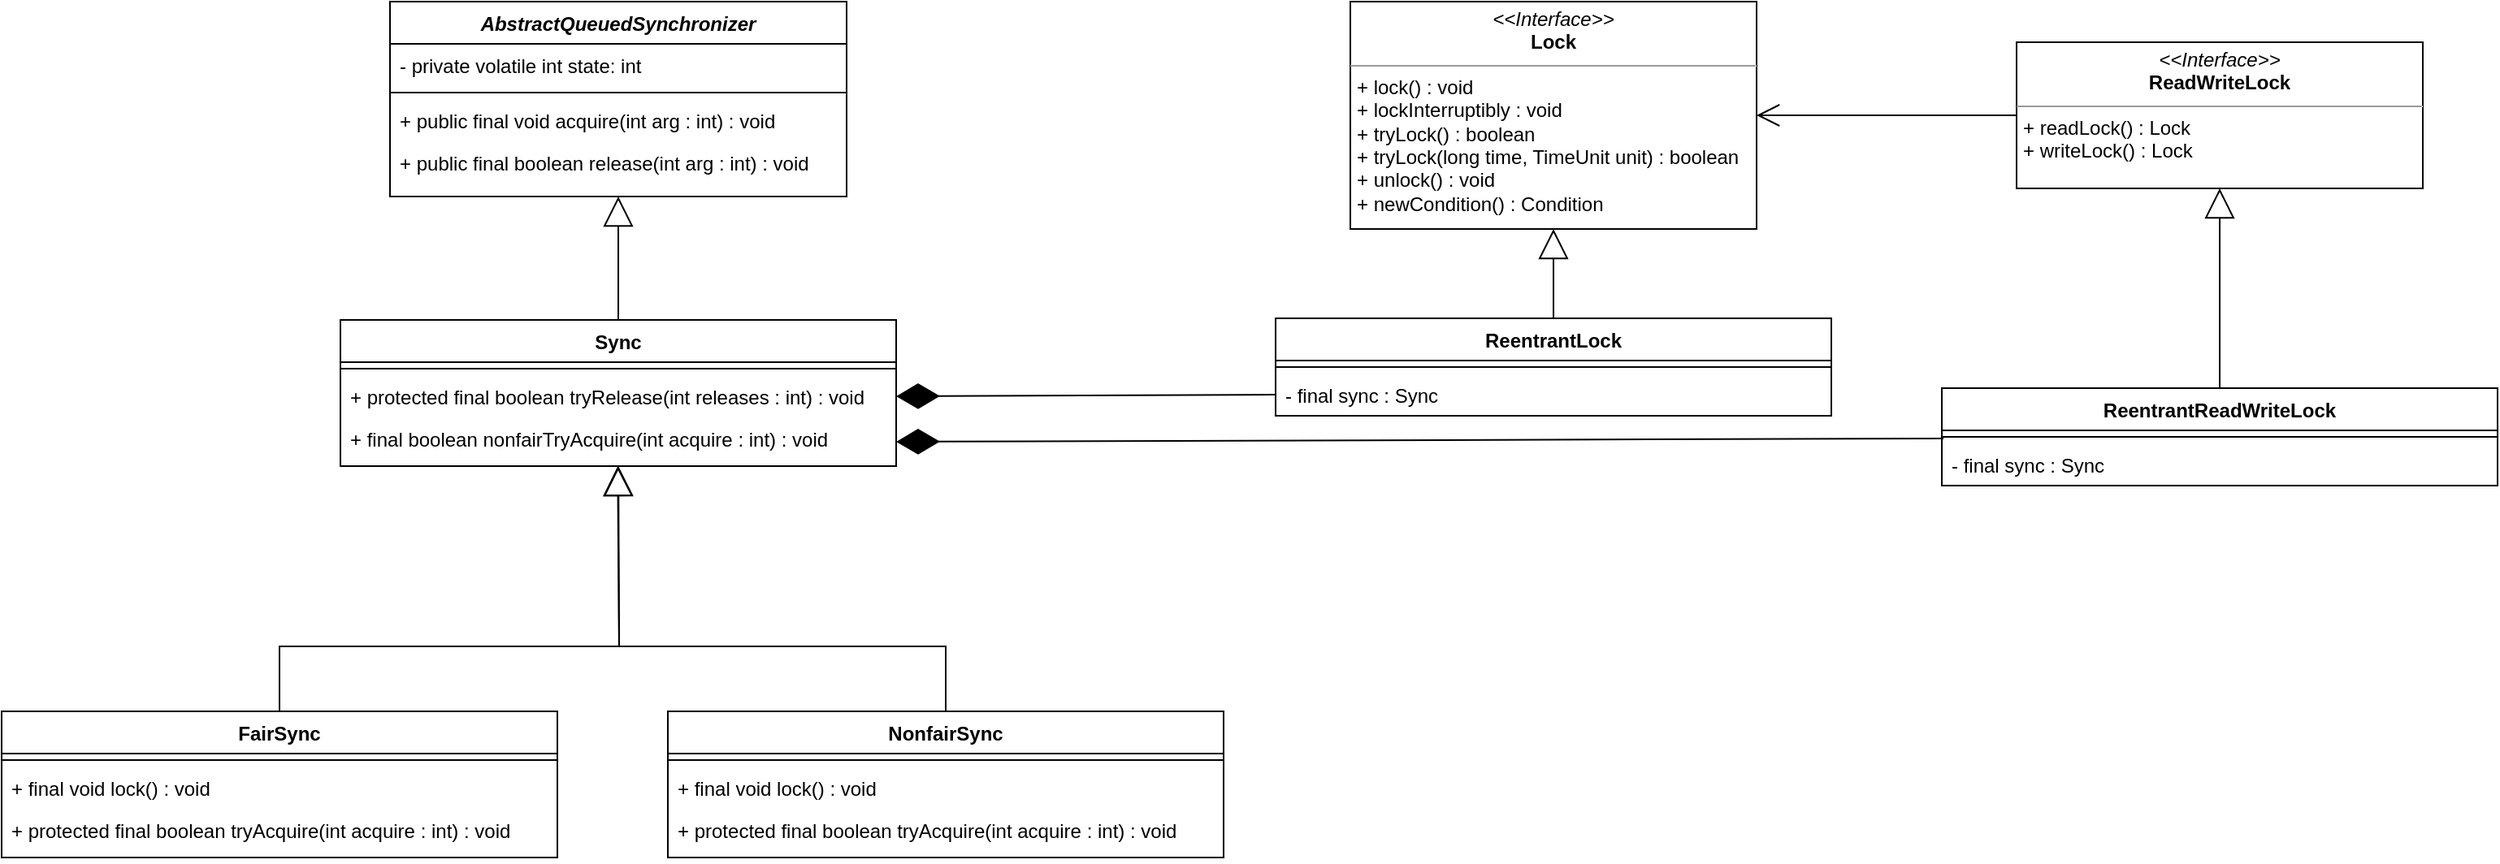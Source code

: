 <mxfile version="19.0.2" type="github">
  <diagram id="C5RBs43oDa-KdzZeNtuy" name="Page-1">
    <mxGraphModel dx="1186" dy="591" grid="1" gridSize="10" guides="1" tooltips="1" connect="1" arrows="1" fold="1" page="1" pageScale="1" pageWidth="827" pageHeight="1169" math="0" shadow="0">
      <root>
        <mxCell id="WIyWlLk6GJQsqaUBKTNV-0" />
        <mxCell id="WIyWlLk6GJQsqaUBKTNV-1" parent="WIyWlLk6GJQsqaUBKTNV-0" />
        <mxCell id="zkfFHV4jXpPFQw0GAbJ--0" value="AbstractQueuedSynchronizer" style="swimlane;fontStyle=3;align=center;verticalAlign=top;childLayout=stackLayout;horizontal=1;startSize=26;horizontalStack=0;resizeParent=1;resizeLast=0;collapsible=1;marginBottom=0;rounded=0;shadow=0;strokeWidth=1;" parent="WIyWlLk6GJQsqaUBKTNV-1" vertex="1">
          <mxGeometry x="279" y="40" width="281" height="120" as="geometry">
            <mxRectangle x="230" y="140" width="160" height="26" as="alternateBounds" />
          </mxGeometry>
        </mxCell>
        <mxCell id="zkfFHV4jXpPFQw0GAbJ--1" value="- private volatile int state: int" style="text;align=left;verticalAlign=top;spacingLeft=4;spacingRight=4;overflow=hidden;rotatable=0;points=[[0,0.5],[1,0.5]];portConstraint=eastwest;" parent="zkfFHV4jXpPFQw0GAbJ--0" vertex="1">
          <mxGeometry y="26" width="281" height="26" as="geometry" />
        </mxCell>
        <mxCell id="zkfFHV4jXpPFQw0GAbJ--4" value="" style="line;html=1;strokeWidth=1;align=left;verticalAlign=middle;spacingTop=-1;spacingLeft=3;spacingRight=3;rotatable=0;labelPosition=right;points=[];portConstraint=eastwest;" parent="zkfFHV4jXpPFQw0GAbJ--0" vertex="1">
          <mxGeometry y="52" width="281" height="8" as="geometry" />
        </mxCell>
        <mxCell id="zkfFHV4jXpPFQw0GAbJ--5" value="+ public final void acquire(int arg : int) : void" style="text;align=left;verticalAlign=top;spacingLeft=4;spacingRight=4;overflow=hidden;rotatable=0;points=[[0,0.5],[1,0.5]];portConstraint=eastwest;" parent="zkfFHV4jXpPFQw0GAbJ--0" vertex="1">
          <mxGeometry y="60" width="281" height="26" as="geometry" />
        </mxCell>
        <mxCell id="hKoqzRAm1YRulLx25c4u-0" value="+ public final boolean release(int arg : int) : void" style="text;align=left;verticalAlign=top;spacingLeft=4;spacingRight=4;overflow=hidden;rotatable=0;points=[[0,0.5],[1,0.5]];portConstraint=eastwest;" parent="zkfFHV4jXpPFQw0GAbJ--0" vertex="1">
          <mxGeometry y="86" width="281" height="26" as="geometry" />
        </mxCell>
        <mxCell id="hKoqzRAm1YRulLx25c4u-2" value="Sync" style="swimlane;fontStyle=1;align=center;verticalAlign=top;childLayout=stackLayout;horizontal=1;startSize=26;horizontalStack=0;resizeParent=1;resizeParentMax=0;resizeLast=0;collapsible=1;marginBottom=0;" parent="WIyWlLk6GJQsqaUBKTNV-1" vertex="1">
          <mxGeometry x="248.5" y="236" width="342" height="90" as="geometry" />
        </mxCell>
        <mxCell id="hKoqzRAm1YRulLx25c4u-4" value="" style="line;strokeWidth=1;fillColor=none;align=left;verticalAlign=middle;spacingTop=-1;spacingLeft=3;spacingRight=3;rotatable=0;labelPosition=right;points=[];portConstraint=eastwest;" parent="hKoqzRAm1YRulLx25c4u-2" vertex="1">
          <mxGeometry y="26" width="342" height="8" as="geometry" />
        </mxCell>
        <mxCell id="hKoqzRAm1YRulLx25c4u-5" value="+ protected final boolean tryRelease(int releases : int) : void" style="text;strokeColor=none;fillColor=none;align=left;verticalAlign=top;spacingLeft=4;spacingRight=4;overflow=hidden;rotatable=0;points=[[0,0.5],[1,0.5]];portConstraint=eastwest;" parent="hKoqzRAm1YRulLx25c4u-2" vertex="1">
          <mxGeometry y="34" width="342" height="26" as="geometry" />
        </mxCell>
        <mxCell id="hKoqzRAm1YRulLx25c4u-8" value="+ final boolean nonfairTryAcquire(int acquire : int) : void" style="text;strokeColor=none;fillColor=none;align=left;verticalAlign=top;spacingLeft=4;spacingRight=4;overflow=hidden;rotatable=0;points=[[0,0.5],[1,0.5]];portConstraint=eastwest;" parent="hKoqzRAm1YRulLx25c4u-2" vertex="1">
          <mxGeometry y="60" width="342" height="30" as="geometry" />
        </mxCell>
        <mxCell id="hKoqzRAm1YRulLx25c4u-6" value="" style="endArrow=block;endSize=16;endFill=0;html=1;rounded=0;entryX=0.5;entryY=1;entryDx=0;entryDy=0;exitX=0.5;exitY=0;exitDx=0;exitDy=0;" parent="WIyWlLk6GJQsqaUBKTNV-1" source="hKoqzRAm1YRulLx25c4u-2" target="zkfFHV4jXpPFQw0GAbJ--0" edge="1">
          <mxGeometry width="160" relative="1" as="geometry">
            <mxPoint x="310" y="390" as="sourcePoint" />
            <mxPoint x="470" y="390" as="targetPoint" />
          </mxGeometry>
        </mxCell>
        <mxCell id="hKoqzRAm1YRulLx25c4u-9" value="FairSync" style="swimlane;fontStyle=1;align=center;verticalAlign=top;childLayout=stackLayout;horizontal=1;startSize=26;horizontalStack=0;resizeParent=1;resizeParentMax=0;resizeLast=0;collapsible=1;marginBottom=0;" parent="WIyWlLk6GJQsqaUBKTNV-1" vertex="1">
          <mxGeometry x="40" y="477" width="342" height="90" as="geometry" />
        </mxCell>
        <mxCell id="hKoqzRAm1YRulLx25c4u-10" value="" style="line;strokeWidth=1;fillColor=none;align=left;verticalAlign=middle;spacingTop=-1;spacingLeft=3;spacingRight=3;rotatable=0;labelPosition=right;points=[];portConstraint=eastwest;" parent="hKoqzRAm1YRulLx25c4u-9" vertex="1">
          <mxGeometry y="26" width="342" height="8" as="geometry" />
        </mxCell>
        <mxCell id="hKoqzRAm1YRulLx25c4u-11" value="+ final void lock() : void" style="text;strokeColor=none;fillColor=none;align=left;verticalAlign=top;spacingLeft=4;spacingRight=4;overflow=hidden;rotatable=0;points=[[0,0.5],[1,0.5]];portConstraint=eastwest;" parent="hKoqzRAm1YRulLx25c4u-9" vertex="1">
          <mxGeometry y="34" width="342" height="26" as="geometry" />
        </mxCell>
        <mxCell id="hKoqzRAm1YRulLx25c4u-12" value="+ protected final boolean tryAcquire(int acquire : int) : void" style="text;strokeColor=none;fillColor=none;align=left;verticalAlign=top;spacingLeft=4;spacingRight=4;overflow=hidden;rotatable=0;points=[[0,0.5],[1,0.5]];portConstraint=eastwest;" parent="hKoqzRAm1YRulLx25c4u-9" vertex="1">
          <mxGeometry y="60" width="342" height="30" as="geometry" />
        </mxCell>
        <mxCell id="hKoqzRAm1YRulLx25c4u-13" value="NonfairSync" style="swimlane;fontStyle=1;align=center;verticalAlign=top;childLayout=stackLayout;horizontal=1;startSize=26;horizontalStack=0;resizeParent=1;resizeParentMax=0;resizeLast=0;collapsible=1;marginBottom=0;" parent="WIyWlLk6GJQsqaUBKTNV-1" vertex="1">
          <mxGeometry x="450" y="477" width="342" height="90" as="geometry" />
        </mxCell>
        <mxCell id="hKoqzRAm1YRulLx25c4u-14" value="" style="line;strokeWidth=1;fillColor=none;align=left;verticalAlign=middle;spacingTop=-1;spacingLeft=3;spacingRight=3;rotatable=0;labelPosition=right;points=[];portConstraint=eastwest;" parent="hKoqzRAm1YRulLx25c4u-13" vertex="1">
          <mxGeometry y="26" width="342" height="8" as="geometry" />
        </mxCell>
        <mxCell id="hKoqzRAm1YRulLx25c4u-15" value="+ final void lock() : void" style="text;strokeColor=none;fillColor=none;align=left;verticalAlign=top;spacingLeft=4;spacingRight=4;overflow=hidden;rotatable=0;points=[[0,0.5],[1,0.5]];portConstraint=eastwest;" parent="hKoqzRAm1YRulLx25c4u-13" vertex="1">
          <mxGeometry y="34" width="342" height="26" as="geometry" />
        </mxCell>
        <mxCell id="hKoqzRAm1YRulLx25c4u-16" value="+ protected final boolean tryAcquire(int acquire : int) : void" style="text;strokeColor=none;fillColor=none;align=left;verticalAlign=top;spacingLeft=4;spacingRight=4;overflow=hidden;rotatable=0;points=[[0,0.5],[1,0.5]];portConstraint=eastwest;" parent="hKoqzRAm1YRulLx25c4u-13" vertex="1">
          <mxGeometry y="60" width="342" height="30" as="geometry" />
        </mxCell>
        <mxCell id="hKoqzRAm1YRulLx25c4u-17" value="" style="endArrow=block;endSize=16;endFill=0;html=1;rounded=0;exitX=0.5;exitY=0;exitDx=0;exitDy=0;" parent="WIyWlLk6GJQsqaUBKTNV-1" source="hKoqzRAm1YRulLx25c4u-9" edge="1" target="hKoqzRAm1YRulLx25c4u-8">
          <mxGeometry width="160" relative="1" as="geometry">
            <mxPoint x="190.5" y="457" as="sourcePoint" />
            <mxPoint x="420" y="397" as="targetPoint" />
            <Array as="points">
              <mxPoint x="211" y="437" />
              <mxPoint x="420" y="437" />
            </Array>
          </mxGeometry>
        </mxCell>
        <mxCell id="hKoqzRAm1YRulLx25c4u-21" value="" style="endArrow=block;endSize=16;endFill=0;html=1;rounded=0;exitX=0.5;exitY=0;exitDx=0;exitDy=0;entryX=0.499;entryY=1;entryDx=0;entryDy=0;entryPerimeter=0;" parent="WIyWlLk6GJQsqaUBKTNV-1" source="hKoqzRAm1YRulLx25c4u-13" edge="1" target="hKoqzRAm1YRulLx25c4u-8">
          <mxGeometry width="160" relative="1" as="geometry">
            <mxPoint x="490.5" y="477" as="sourcePoint" />
            <mxPoint x="470" y="350" as="targetPoint" />
            <Array as="points">
              <mxPoint x="621" y="437" />
              <mxPoint x="420" y="437" />
            </Array>
          </mxGeometry>
        </mxCell>
        <mxCell id="HgGmIuWGjiPRXh8gJqii-0" value="&lt;p style=&quot;margin:0px;margin-top:4px;text-align:center;&quot;&gt;&lt;i&gt;&amp;lt;&amp;lt;Interface&amp;gt;&amp;gt;&lt;/i&gt;&lt;br&gt;&lt;b&gt;Lock&lt;/b&gt;&lt;/p&gt;&lt;hr size=&quot;1&quot;&gt;&lt;p style=&quot;margin:0px;margin-left:4px;&quot;&gt;+ lock() : void&lt;br&gt;&lt;/p&gt;&lt;p style=&quot;margin:0px;margin-left:4px;&quot;&gt;+ lockInterruptibly : void&lt;/p&gt;&lt;p style=&quot;margin:0px;margin-left:4px;&quot;&gt;+ tryLock() : boolean&lt;/p&gt;&lt;p style=&quot;margin:0px;margin-left:4px;&quot;&gt;+ tryLock(long time, TimeUnit unit) : boolean&lt;/p&gt;&lt;p style=&quot;margin:0px;margin-left:4px;&quot;&gt;+ unlock() : void&lt;/p&gt;&lt;p style=&quot;margin:0px;margin-left:4px;&quot;&gt;+ newCondition() : Condition&lt;/p&gt;" style="verticalAlign=top;align=left;overflow=fill;fontSize=12;fontFamily=Helvetica;html=1;" vertex="1" parent="WIyWlLk6GJQsqaUBKTNV-1">
          <mxGeometry x="870" y="40" width="250" height="140" as="geometry" />
        </mxCell>
        <mxCell id="HgGmIuWGjiPRXh8gJqii-1" value="ReentrantLock" style="swimlane;fontStyle=1;align=center;verticalAlign=top;childLayout=stackLayout;horizontal=1;startSize=26;horizontalStack=0;resizeParent=1;resizeParentMax=0;resizeLast=0;collapsible=1;marginBottom=0;" vertex="1" parent="WIyWlLk6GJQsqaUBKTNV-1">
          <mxGeometry x="824" y="235" width="342" height="60" as="geometry" />
        </mxCell>
        <mxCell id="HgGmIuWGjiPRXh8gJqii-2" value="" style="line;strokeWidth=1;fillColor=none;align=left;verticalAlign=middle;spacingTop=-1;spacingLeft=3;spacingRight=3;rotatable=0;labelPosition=right;points=[];portConstraint=eastwest;" vertex="1" parent="HgGmIuWGjiPRXh8gJqii-1">
          <mxGeometry y="26" width="342" height="8" as="geometry" />
        </mxCell>
        <mxCell id="HgGmIuWGjiPRXh8gJqii-15" value="- final sync : Sync" style="text;strokeColor=none;fillColor=none;align=left;verticalAlign=top;spacingLeft=4;spacingRight=4;overflow=hidden;rotatable=0;points=[[0,0.5],[1,0.5]];portConstraint=eastwest;" vertex="1" parent="HgGmIuWGjiPRXh8gJqii-1">
          <mxGeometry y="34" width="342" height="26" as="geometry" />
        </mxCell>
        <mxCell id="HgGmIuWGjiPRXh8gJqii-10" value="" style="endArrow=block;endSize=16;endFill=0;html=1;rounded=0;entryX=0.5;entryY=1;entryDx=0;entryDy=0;exitX=0.5;exitY=0;exitDx=0;exitDy=0;" edge="1" parent="WIyWlLk6GJQsqaUBKTNV-1" source="HgGmIuWGjiPRXh8gJqii-1" target="HgGmIuWGjiPRXh8gJqii-0">
          <mxGeometry width="160" relative="1" as="geometry">
            <mxPoint x="990.5" y="260" as="sourcePoint" />
            <mxPoint x="990" y="190" as="targetPoint" />
          </mxGeometry>
        </mxCell>
        <mxCell id="HgGmIuWGjiPRXh8gJqii-12" value="&lt;p style=&quot;margin:0px;margin-top:4px;text-align:center;&quot;&gt;&lt;i&gt;&amp;lt;&amp;lt;Interface&amp;gt;&amp;gt;&lt;/i&gt;&lt;br&gt;&lt;b&gt;ReadWriteLock&lt;/b&gt;&lt;/p&gt;&lt;hr size=&quot;1&quot;&gt;&lt;p style=&quot;margin:0px;margin-left:4px;&quot;&gt;+ readLock() : Lock&lt;/p&gt;&lt;p style=&quot;margin:0px;margin-left:4px;&quot;&gt;+ writeLock() : Lock&lt;/p&gt;" style="verticalAlign=top;align=left;overflow=fill;fontSize=12;fontFamily=Helvetica;html=1;" vertex="1" parent="WIyWlLk6GJQsqaUBKTNV-1">
          <mxGeometry x="1280" y="65" width="250" height="90" as="geometry" />
        </mxCell>
        <mxCell id="HgGmIuWGjiPRXh8gJqii-13" value="" style="endArrow=open;endFill=1;endSize=12;html=1;rounded=0;entryX=1;entryY=0.5;entryDx=0;entryDy=0;exitX=0;exitY=0.5;exitDx=0;exitDy=0;" edge="1" parent="WIyWlLk6GJQsqaUBKTNV-1" source="HgGmIuWGjiPRXh8gJqii-12" target="HgGmIuWGjiPRXh8gJqii-0">
          <mxGeometry width="160" relative="1" as="geometry">
            <mxPoint x="1220" y="170" as="sourcePoint" />
            <mxPoint x="1380" y="170" as="targetPoint" />
          </mxGeometry>
        </mxCell>
        <mxCell id="HgGmIuWGjiPRXh8gJqii-14" value="" style="endArrow=diamondThin;endFill=1;endSize=24;html=1;rounded=0;entryX=1;entryY=0.5;entryDx=0;entryDy=0;exitX=0;exitY=0.5;exitDx=0;exitDy=0;" edge="1" parent="WIyWlLk6GJQsqaUBKTNV-1" source="HgGmIuWGjiPRXh8gJqii-15" target="hKoqzRAm1YRulLx25c4u-5">
          <mxGeometry width="160" relative="1" as="geometry">
            <mxPoint x="824" y="303" as="sourcePoint" />
            <mxPoint x="790" y="200" as="targetPoint" />
          </mxGeometry>
        </mxCell>
        <mxCell id="HgGmIuWGjiPRXh8gJqii-16" value="ReentrantReadWriteLock" style="swimlane;fontStyle=1;align=center;verticalAlign=top;childLayout=stackLayout;horizontal=1;startSize=26;horizontalStack=0;resizeParent=1;resizeParentMax=0;resizeLast=0;collapsible=1;marginBottom=0;" vertex="1" parent="WIyWlLk6GJQsqaUBKTNV-1">
          <mxGeometry x="1234" y="278" width="342" height="60" as="geometry" />
        </mxCell>
        <mxCell id="HgGmIuWGjiPRXh8gJqii-17" value="" style="line;strokeWidth=1;fillColor=none;align=left;verticalAlign=middle;spacingTop=-1;spacingLeft=3;spacingRight=3;rotatable=0;labelPosition=right;points=[];portConstraint=eastwest;" vertex="1" parent="HgGmIuWGjiPRXh8gJqii-16">
          <mxGeometry y="26" width="342" height="8" as="geometry" />
        </mxCell>
        <mxCell id="HgGmIuWGjiPRXh8gJqii-18" value="- final sync : Sync" style="text;strokeColor=none;fillColor=none;align=left;verticalAlign=top;spacingLeft=4;spacingRight=4;overflow=hidden;rotatable=0;points=[[0,0.5],[1,0.5]];portConstraint=eastwest;" vertex="1" parent="HgGmIuWGjiPRXh8gJqii-16">
          <mxGeometry y="34" width="342" height="26" as="geometry" />
        </mxCell>
        <mxCell id="HgGmIuWGjiPRXh8gJqii-20" value="" style="endArrow=block;endSize=16;endFill=0;html=1;rounded=0;entryX=0.5;entryY=1;entryDx=0;entryDy=0;exitX=0.5;exitY=0;exitDx=0;exitDy=0;" edge="1" parent="WIyWlLk6GJQsqaUBKTNV-1" source="HgGmIuWGjiPRXh8gJqii-16" target="HgGmIuWGjiPRXh8gJqii-12">
          <mxGeometry width="160" relative="1" as="geometry">
            <mxPoint x="1404.5" y="230" as="sourcePoint" />
            <mxPoint x="1404.5" y="180" as="targetPoint" />
          </mxGeometry>
        </mxCell>
        <mxCell id="HgGmIuWGjiPRXh8gJqii-21" value="" style="endArrow=diamondThin;endFill=1;endSize=24;html=1;rounded=0;entryX=1;entryY=0.5;entryDx=0;entryDy=0;exitX=0.003;exitY=0.625;exitDx=0;exitDy=0;exitPerimeter=0;" edge="1" parent="WIyWlLk6GJQsqaUBKTNV-1" source="HgGmIuWGjiPRXh8gJqii-17" target="hKoqzRAm1YRulLx25c4u-8">
          <mxGeometry width="160" relative="1" as="geometry">
            <mxPoint x="1234" y="308" as="sourcePoint" />
            <mxPoint x="610" y="331" as="targetPoint" />
          </mxGeometry>
        </mxCell>
      </root>
    </mxGraphModel>
  </diagram>
</mxfile>
